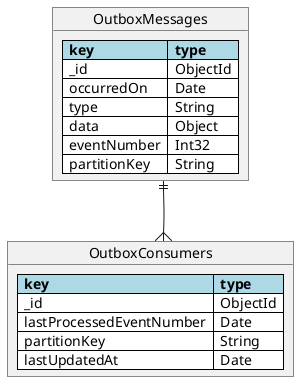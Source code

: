 @startuml "Data structure"

object OutboxMessages {
  <#lightblue,#black>|=  key  |=  type  |
  <#white>|  _id  |  ObjectId  |
  <#white>|  occurredOn  |  Date  |
  <#white>|  type  |  String  |
  <#white>|  data  |  Object  |
  <#white>|  eventNumber  |  Int32  |
  <#white>|  partitionKey  |  String  |
}

object OutboxConsumers {
  <#lightblue,#black>|=  key  |=  type  |
  <#white>|  _id  |  ObjectId  |
  <#white>|  lastProcessedEventNumber  |  Date  |
  <#white>|  partitionKey  |  String  |
  <#white>|  lastUpdatedAt  |  Date  |
}

OutboxMessages -[hidden]-> OutboxConsumers
OutboxMessages ||--{ OutboxConsumers

@enduml